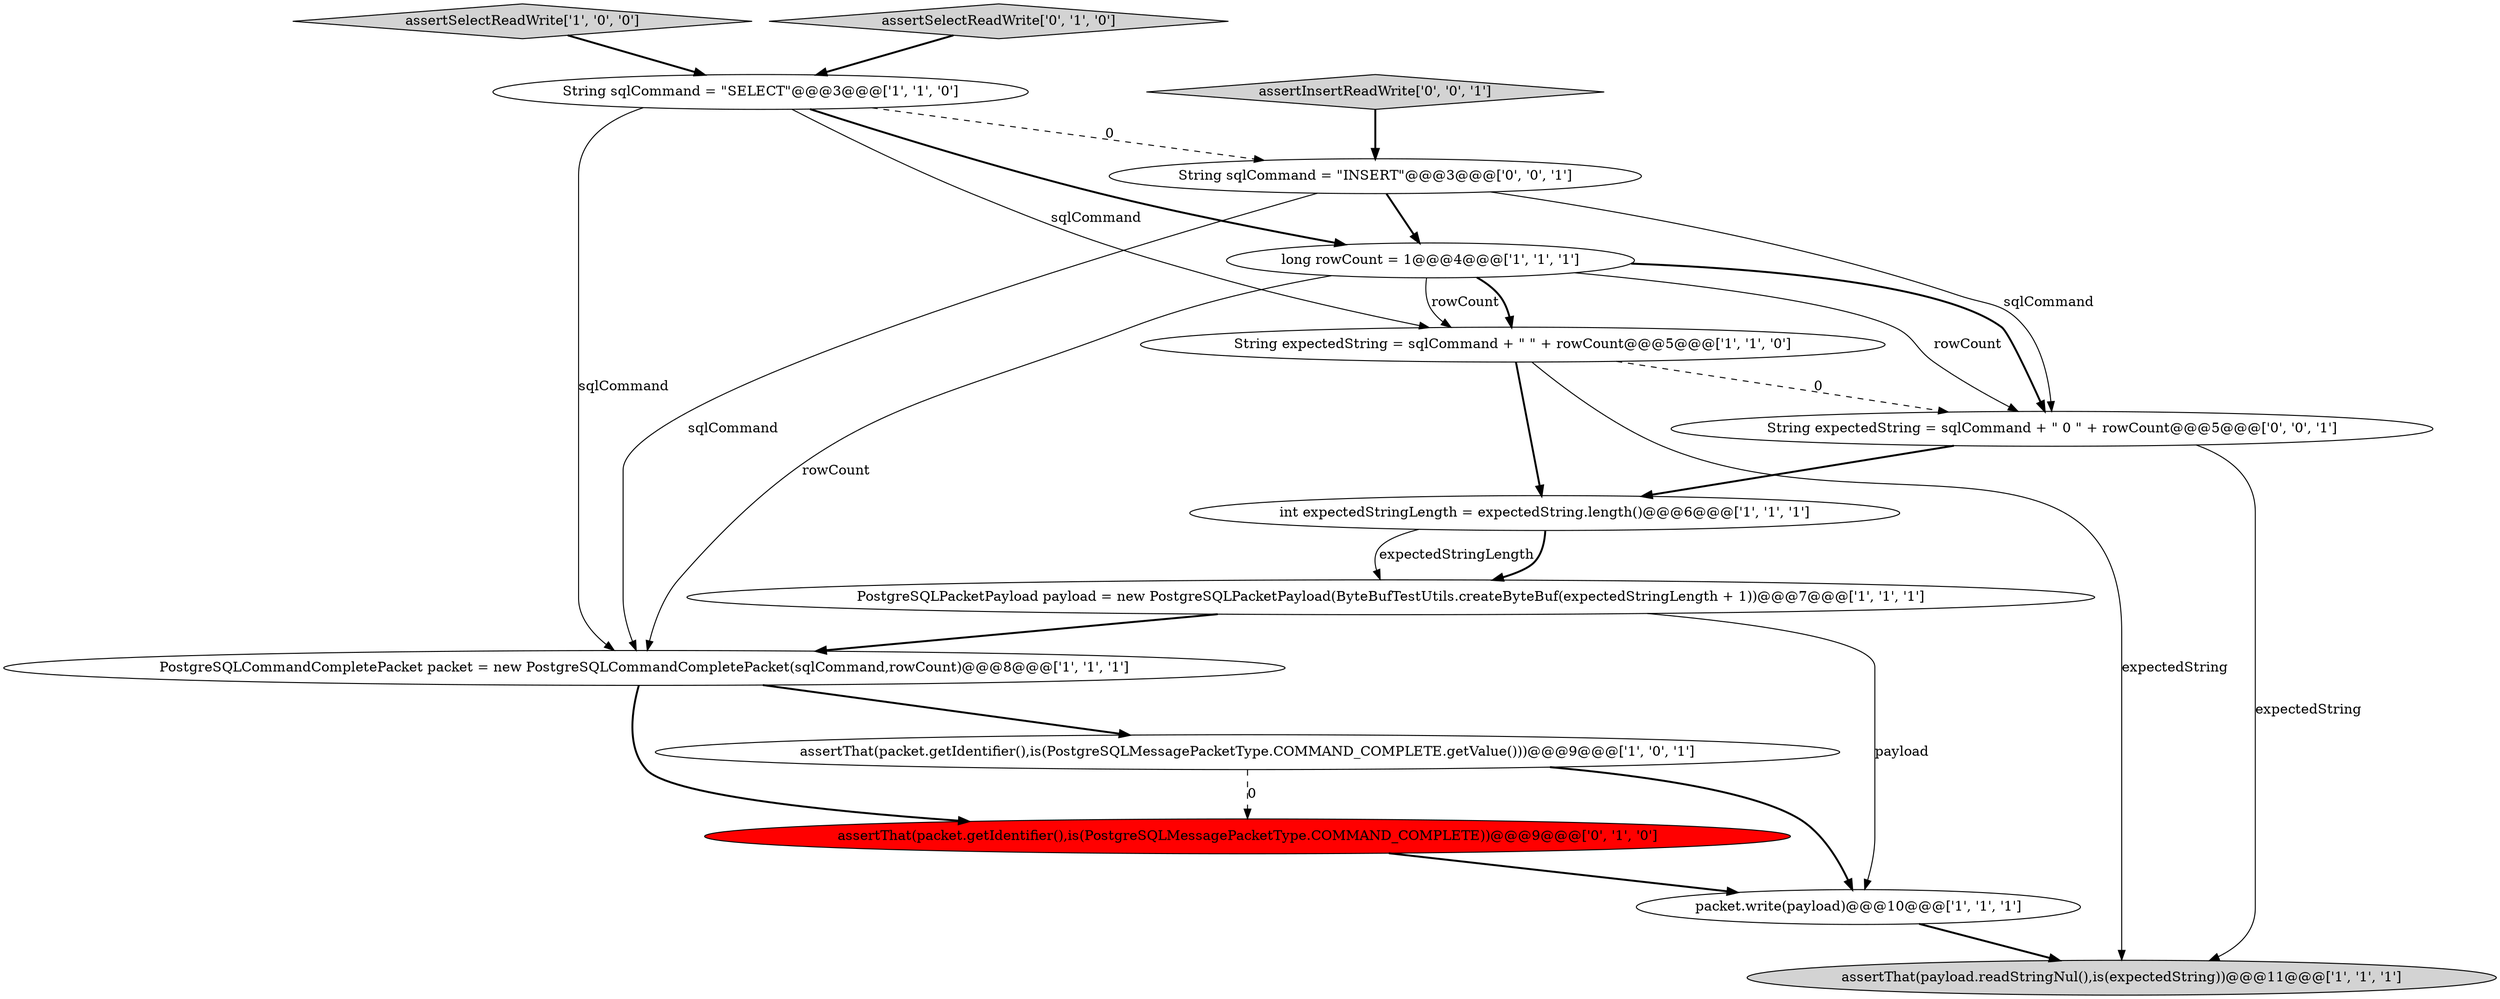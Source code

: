 digraph {
7 [style = filled, label = "assertThat(payload.readStringNul(),is(expectedString))@@@11@@@['1', '1', '1']", fillcolor = lightgray, shape = ellipse image = "AAA0AAABBB1BBB"];
14 [style = filled, label = "assertInsertReadWrite['0', '0', '1']", fillcolor = lightgray, shape = diamond image = "AAA0AAABBB3BBB"];
3 [style = filled, label = "int expectedStringLength = expectedString.length()@@@6@@@['1', '1', '1']", fillcolor = white, shape = ellipse image = "AAA0AAABBB1BBB"];
8 [style = filled, label = "assertSelectReadWrite['1', '0', '0']", fillcolor = lightgray, shape = diamond image = "AAA0AAABBB1BBB"];
9 [style = filled, label = "long rowCount = 1@@@4@@@['1', '1', '1']", fillcolor = white, shape = ellipse image = "AAA0AAABBB1BBB"];
13 [style = filled, label = "String sqlCommand = \"INSERT\"@@@3@@@['0', '0', '1']", fillcolor = white, shape = ellipse image = "AAA0AAABBB3BBB"];
2 [style = filled, label = "String sqlCommand = \"SELECT\"@@@3@@@['1', '1', '0']", fillcolor = white, shape = ellipse image = "AAA0AAABBB1BBB"];
5 [style = filled, label = "String expectedString = sqlCommand + \" \" + rowCount@@@5@@@['1', '1', '0']", fillcolor = white, shape = ellipse image = "AAA0AAABBB1BBB"];
11 [style = filled, label = "assertSelectReadWrite['0', '1', '0']", fillcolor = lightgray, shape = diamond image = "AAA0AAABBB2BBB"];
0 [style = filled, label = "PostgreSQLPacketPayload payload = new PostgreSQLPacketPayload(ByteBufTestUtils.createByteBuf(expectedStringLength + 1))@@@7@@@['1', '1', '1']", fillcolor = white, shape = ellipse image = "AAA0AAABBB1BBB"];
6 [style = filled, label = "packet.write(payload)@@@10@@@['1', '1', '1']", fillcolor = white, shape = ellipse image = "AAA0AAABBB1BBB"];
4 [style = filled, label = "PostgreSQLCommandCompletePacket packet = new PostgreSQLCommandCompletePacket(sqlCommand,rowCount)@@@8@@@['1', '1', '1']", fillcolor = white, shape = ellipse image = "AAA0AAABBB1BBB"];
1 [style = filled, label = "assertThat(packet.getIdentifier(),is(PostgreSQLMessagePacketType.COMMAND_COMPLETE.getValue()))@@@9@@@['1', '0', '1']", fillcolor = white, shape = ellipse image = "AAA0AAABBB1BBB"];
10 [style = filled, label = "assertThat(packet.getIdentifier(),is(PostgreSQLMessagePacketType.COMMAND_COMPLETE))@@@9@@@['0', '1', '0']", fillcolor = red, shape = ellipse image = "AAA1AAABBB2BBB"];
12 [style = filled, label = "String expectedString = sqlCommand + \" 0 \" + rowCount@@@5@@@['0', '0', '1']", fillcolor = white, shape = ellipse image = "AAA0AAABBB3BBB"];
5->3 [style = bold, label=""];
4->10 [style = bold, label=""];
9->5 [style = solid, label="rowCount"];
5->12 [style = dashed, label="0"];
2->4 [style = solid, label="sqlCommand"];
2->5 [style = solid, label="sqlCommand"];
9->4 [style = solid, label="rowCount"];
3->0 [style = solid, label="expectedStringLength"];
1->10 [style = dashed, label="0"];
2->9 [style = bold, label=""];
10->6 [style = bold, label=""];
11->2 [style = bold, label=""];
3->0 [style = bold, label=""];
13->4 [style = solid, label="sqlCommand"];
9->12 [style = solid, label="rowCount"];
1->6 [style = bold, label=""];
8->2 [style = bold, label=""];
0->4 [style = bold, label=""];
2->13 [style = dashed, label="0"];
0->6 [style = solid, label="payload"];
5->7 [style = solid, label="expectedString"];
9->5 [style = bold, label=""];
4->1 [style = bold, label=""];
12->3 [style = bold, label=""];
13->9 [style = bold, label=""];
9->12 [style = bold, label=""];
14->13 [style = bold, label=""];
12->7 [style = solid, label="expectedString"];
6->7 [style = bold, label=""];
13->12 [style = solid, label="sqlCommand"];
}
